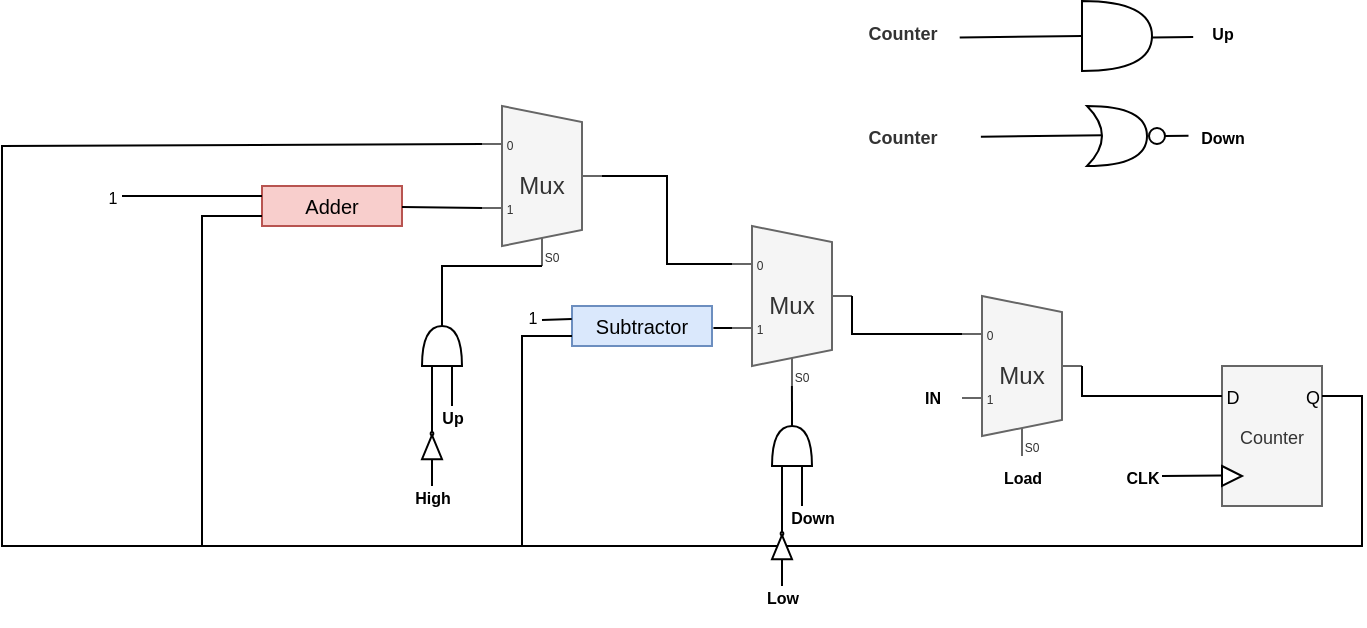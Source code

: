 <mxfile version="24.5.5" type="device">
  <diagram name="Page-1" id="cDqsURlm3kqTUiGrijYc">
    <mxGraphModel dx="842" dy="446" grid="1" gridSize="10" guides="1" tooltips="1" connect="1" arrows="1" fold="1" page="1" pageScale="1" pageWidth="850" pageHeight="1100" math="0" shadow="0">
      <root>
        <mxCell id="0" />
        <mxCell id="1" parent="0" />
        <mxCell id="4wRRyNsoWkF-4CCvMTkh-2" value="&lt;font style=&quot;font-size: 9px;&quot;&gt;Counter&lt;/font&gt;" style="rounded=0;whiteSpace=wrap;html=1;fillColor=#f5f5f5;fontColor=#333333;strokeColor=#666666;" vertex="1" parent="1">
          <mxGeometry x="640" y="330" width="50" height="70" as="geometry" />
        </mxCell>
        <mxCell id="4wRRyNsoWkF-4CCvMTkh-3" value="" style="triangle;whiteSpace=wrap;html=1;" vertex="1" parent="1">
          <mxGeometry x="640" y="380" width="10" height="10" as="geometry" />
        </mxCell>
        <mxCell id="4wRRyNsoWkF-4CCvMTkh-5" value="" style="endArrow=none;html=1;rounded=0;endFill=0;" edge="1" parent="1">
          <mxGeometry width="50" height="50" relative="1" as="geometry">
            <mxPoint x="610" y="385" as="sourcePoint" />
            <mxPoint x="640" y="384.8" as="targetPoint" />
          </mxGeometry>
        </mxCell>
        <mxCell id="4wRRyNsoWkF-4CCvMTkh-6" value="&lt;font style=&quot;font-size: 8px;&quot;&gt;CLK&lt;/font&gt;" style="text;html=1;align=center;verticalAlign=middle;resizable=0;points=[];autosize=1;strokeColor=none;fillColor=none;fontStyle=1" vertex="1" parent="1">
          <mxGeometry x="580" y="370" width="40" height="30" as="geometry" />
        </mxCell>
        <mxCell id="4wRRyNsoWkF-4CCvMTkh-7" value="&lt;font style=&quot;font-size: 9px;&quot;&gt;Q&lt;/font&gt;" style="text;html=1;align=center;verticalAlign=middle;resizable=0;points=[];autosize=1;strokeColor=none;fillColor=none;" vertex="1" parent="1">
          <mxGeometry x="670" y="330" width="30" height="30" as="geometry" />
        </mxCell>
        <mxCell id="4wRRyNsoWkF-4CCvMTkh-8" value="&lt;font style=&quot;font-size: 9px;&quot;&gt;D&lt;/font&gt;" style="text;html=1;align=center;verticalAlign=middle;resizable=0;points=[];autosize=1;strokeColor=none;fillColor=none;" vertex="1" parent="1">
          <mxGeometry x="630" y="330" width="30" height="30" as="geometry" />
        </mxCell>
        <mxCell id="4wRRyNsoWkF-4CCvMTkh-9" value="Mux" style="shadow=0;dashed=0;align=center;html=1;strokeWidth=1;shape=mxgraph.electrical.abstract.mux2;whiteSpace=wrap;fillColor=#f5f5f5;fontColor=#333333;strokeColor=#666666;" vertex="1" parent="1">
          <mxGeometry x="510" y="295" width="60" height="80" as="geometry" />
        </mxCell>
        <mxCell id="4wRRyNsoWkF-4CCvMTkh-11" value="Mux" style="shadow=0;dashed=0;align=center;html=1;strokeWidth=1;shape=mxgraph.electrical.abstract.mux2;whiteSpace=wrap;fillColor=#f5f5f5;fontColor=#333333;strokeColor=#666666;" vertex="1" parent="1">
          <mxGeometry x="395" y="260" width="60" height="80" as="geometry" />
        </mxCell>
        <mxCell id="4wRRyNsoWkF-4CCvMTkh-12" value="&lt;font style=&quot;font-size: 8px;&quot;&gt;IN&lt;/font&gt;" style="text;html=1;align=center;verticalAlign=middle;resizable=0;points=[];autosize=1;strokeColor=none;fillColor=none;fontStyle=1" vertex="1" parent="1">
          <mxGeometry x="480" y="330" width="30" height="30" as="geometry" />
        </mxCell>
        <mxCell id="4wRRyNsoWkF-4CCvMTkh-14" value="" style="endArrow=none;html=1;rounded=0;entryX=1;entryY=0.5;entryDx=0;entryDy=-5;entryPerimeter=0;exitX=0;exitY=0.2;exitDx=0;exitDy=3;exitPerimeter=0;" edge="1" parent="1" source="4wRRyNsoWkF-4CCvMTkh-9" target="4wRRyNsoWkF-4CCvMTkh-11">
          <mxGeometry width="50" height="50" relative="1" as="geometry">
            <mxPoint x="540" y="320" as="sourcePoint" />
            <mxPoint x="590" y="270" as="targetPoint" />
            <Array as="points">
              <mxPoint x="455" y="314" />
            </Array>
          </mxGeometry>
        </mxCell>
        <mxCell id="4wRRyNsoWkF-4CCvMTkh-15" value="&lt;font style=&quot;font-size: 8px;&quot;&gt;Load&lt;/font&gt;" style="text;html=1;align=center;verticalAlign=middle;resizable=0;points=[];autosize=1;strokeColor=none;fillColor=none;fontStyle=1" vertex="1" parent="1">
          <mxGeometry x="520" y="370" width="40" height="30" as="geometry" />
        </mxCell>
        <mxCell id="4wRRyNsoWkF-4CCvMTkh-18" value="" style="endArrow=none;html=1;rounded=0;exitX=1;exitY=0.5;exitDx=0;exitDy=-5;exitPerimeter=0;entryX=0.333;entryY=0.5;entryDx=0;entryDy=0;entryPerimeter=0;" edge="1" parent="1" source="4wRRyNsoWkF-4CCvMTkh-9" target="4wRRyNsoWkF-4CCvMTkh-8">
          <mxGeometry width="50" height="50" relative="1" as="geometry">
            <mxPoint x="590" y="390" as="sourcePoint" />
            <mxPoint x="640" y="340" as="targetPoint" />
            <Array as="points">
              <mxPoint x="570" y="345" />
              <mxPoint x="610" y="345" />
            </Array>
          </mxGeometry>
        </mxCell>
        <mxCell id="4wRRyNsoWkF-4CCvMTkh-19" value="&lt;span style=&quot;font-size: 8px;&quot;&gt;Down&lt;/span&gt;" style="text;html=1;align=center;verticalAlign=middle;resizable=0;points=[];autosize=1;strokeColor=none;fillColor=none;fontStyle=1" vertex="1" parent="1">
          <mxGeometry x="415" y="390" width="40" height="30" as="geometry" />
        </mxCell>
        <mxCell id="4wRRyNsoWkF-4CCvMTkh-20" value="&lt;font style=&quot;font-size: 10px;&quot;&gt;Subtractor&lt;/font&gt;" style="rounded=0;whiteSpace=wrap;html=1;fillColor=#dae8fc;strokeColor=#6c8ebf;" vertex="1" parent="1">
          <mxGeometry x="315" y="300" width="70" height="20" as="geometry" />
        </mxCell>
        <mxCell id="4wRRyNsoWkF-4CCvMTkh-23" style="edgeStyle=orthogonalEdgeStyle;rounded=0;orthogonalLoop=1;jettySize=auto;html=1;exitX=0;exitY=0.6;exitDx=0;exitDy=3;exitPerimeter=0;entryX=1.01;entryY=0.584;entryDx=0;entryDy=0;entryPerimeter=0;endArrow=none;endFill=0;" edge="1" parent="1" source="4wRRyNsoWkF-4CCvMTkh-11" target="4wRRyNsoWkF-4CCvMTkh-20">
          <mxGeometry relative="1" as="geometry" />
        </mxCell>
        <mxCell id="4wRRyNsoWkF-4CCvMTkh-24" value="" style="endArrow=none;html=1;rounded=0;exitX=0.667;exitY=0.667;exitDx=0;exitDy=0;exitPerimeter=0;entryX=0;entryY=0.75;entryDx=0;entryDy=0;" edge="1" parent="1" target="4wRRyNsoWkF-4CCvMTkh-20">
          <mxGeometry width="50" height="50" relative="1" as="geometry">
            <mxPoint x="690.0" y="345.01" as="sourcePoint" />
            <mxPoint x="290" y="310" as="targetPoint" />
            <Array as="points">
              <mxPoint x="710" y="345" />
              <mxPoint x="710" y="420" />
              <mxPoint x="290" y="420" />
              <mxPoint x="290" y="315" />
            </Array>
          </mxGeometry>
        </mxCell>
        <mxCell id="4wRRyNsoWkF-4CCvMTkh-26" value="" style="endArrow=none;html=1;rounded=0;entryX=-0.002;entryY=0.325;entryDx=0;entryDy=0;entryPerimeter=0;" edge="1" parent="1" target="4wRRyNsoWkF-4CCvMTkh-20">
          <mxGeometry width="50" height="50" relative="1" as="geometry">
            <mxPoint x="300" y="307" as="sourcePoint" />
            <mxPoint x="280" y="300" as="targetPoint" />
          </mxGeometry>
        </mxCell>
        <mxCell id="4wRRyNsoWkF-4CCvMTkh-27" value="&lt;font style=&quot;font-size: 8px;&quot;&gt;1&lt;/font&gt;" style="text;html=1;align=center;verticalAlign=middle;resizable=0;points=[];autosize=1;strokeColor=none;fillColor=none;" vertex="1" parent="1">
          <mxGeometry x="280" y="290" width="30" height="30" as="geometry" />
        </mxCell>
        <mxCell id="4wRRyNsoWkF-4CCvMTkh-29" value="Mux" style="shadow=0;dashed=0;align=center;html=1;strokeWidth=1;shape=mxgraph.electrical.abstract.mux2;whiteSpace=wrap;fillColor=#f5f5f5;fontColor=#333333;strokeColor=#666666;" vertex="1" parent="1">
          <mxGeometry x="270" y="200" width="60" height="80" as="geometry" />
        </mxCell>
        <mxCell id="4wRRyNsoWkF-4CCvMTkh-31" style="edgeStyle=orthogonalEdgeStyle;rounded=0;orthogonalLoop=1;jettySize=auto;html=1;exitX=1;exitY=0.5;exitDx=0;exitDy=-5;exitPerimeter=0;entryX=0;entryY=0.2;entryDx=0;entryDy=3;entryPerimeter=0;endArrow=none;endFill=0;" edge="1" parent="1" source="4wRRyNsoWkF-4CCvMTkh-29" target="4wRRyNsoWkF-4CCvMTkh-11">
          <mxGeometry relative="1" as="geometry" />
        </mxCell>
        <mxCell id="4wRRyNsoWkF-4CCvMTkh-32" value="&lt;span style=&quot;font-size: 8px;&quot;&gt;Up&lt;/span&gt;" style="text;html=1;align=center;verticalAlign=middle;resizable=0;points=[];autosize=1;strokeColor=none;fillColor=none;fontStyle=1" vertex="1" parent="1">
          <mxGeometry x="240" y="340" width="30" height="30" as="geometry" />
        </mxCell>
        <mxCell id="4wRRyNsoWkF-4CCvMTkh-34" value="&lt;font style=&quot;font-size: 10px;&quot;&gt;Adder&lt;/font&gt;" style="rounded=0;whiteSpace=wrap;html=1;fillColor=#f8cecc;strokeColor=#b85450;" vertex="1" parent="1">
          <mxGeometry x="160" y="240" width="70" height="20" as="geometry" />
        </mxCell>
        <mxCell id="4wRRyNsoWkF-4CCvMTkh-36" value="" style="endArrow=none;html=1;rounded=0;entryX=0;entryY=0.6;entryDx=0;entryDy=3;entryPerimeter=0;" edge="1" parent="1" target="4wRRyNsoWkF-4CCvMTkh-29">
          <mxGeometry width="50" height="50" relative="1" as="geometry">
            <mxPoint x="230" y="250.451" as="sourcePoint" />
            <mxPoint x="310" y="240" as="targetPoint" />
          </mxGeometry>
        </mxCell>
        <mxCell id="4wRRyNsoWkF-4CCvMTkh-37" value="" style="endArrow=none;html=1;rounded=0;exitX=0;exitY=0.75;exitDx=0;exitDy=0;" edge="1" parent="1" source="4wRRyNsoWkF-4CCvMTkh-34">
          <mxGeometry width="50" height="50" relative="1" as="geometry">
            <mxPoint x="200" y="470" as="sourcePoint" />
            <mxPoint x="290" y="420" as="targetPoint" />
            <Array as="points">
              <mxPoint x="150" y="255" />
              <mxPoint x="130" y="255" />
              <mxPoint x="130" y="420" />
            </Array>
          </mxGeometry>
        </mxCell>
        <mxCell id="4wRRyNsoWkF-4CCvMTkh-38" value="" style="endArrow=none;html=1;rounded=0;entryX=0;entryY=0.25;entryDx=0;entryDy=0;" edge="1" parent="1" target="4wRRyNsoWkF-4CCvMTkh-34">
          <mxGeometry width="50" height="50" relative="1" as="geometry">
            <mxPoint x="90" y="245" as="sourcePoint" />
            <mxPoint x="140" y="249.86" as="targetPoint" />
          </mxGeometry>
        </mxCell>
        <mxCell id="4wRRyNsoWkF-4CCvMTkh-39" value="&lt;font style=&quot;font-size: 8px;&quot;&gt;1&lt;/font&gt;" style="text;html=1;align=center;verticalAlign=middle;resizable=0;points=[];autosize=1;strokeColor=none;fillColor=none;" vertex="1" parent="1">
          <mxGeometry x="70" y="230" width="30" height="30" as="geometry" />
        </mxCell>
        <mxCell id="4wRRyNsoWkF-4CCvMTkh-40" value="" style="endArrow=none;html=1;rounded=0;exitX=0;exitY=0.2;exitDx=0;exitDy=3;exitPerimeter=0;" edge="1" parent="1" source="4wRRyNsoWkF-4CCvMTkh-29">
          <mxGeometry width="50" height="50" relative="1" as="geometry">
            <mxPoint x="80" y="470" as="sourcePoint" />
            <mxPoint x="130" y="420" as="targetPoint" />
            <Array as="points">
              <mxPoint x="30" y="220" />
              <mxPoint x="30" y="420" />
            </Array>
          </mxGeometry>
        </mxCell>
        <mxCell id="4wRRyNsoWkF-4CCvMTkh-41" value="" style="shape=or;whiteSpace=wrap;html=1;direction=north;" vertex="1" parent="1">
          <mxGeometry x="415" y="360" width="20" height="20" as="geometry" />
        </mxCell>
        <mxCell id="4wRRyNsoWkF-4CCvMTkh-42" value="" style="endArrow=none;html=1;rounded=0;entryX=0;entryY=0.75;entryDx=0;entryDy=0;entryPerimeter=0;" edge="1" parent="1" target="4wRRyNsoWkF-4CCvMTkh-41">
          <mxGeometry width="50" height="50" relative="1" as="geometry">
            <mxPoint x="430" y="400" as="sourcePoint" />
            <mxPoint x="540" y="450" as="targetPoint" />
          </mxGeometry>
        </mxCell>
        <mxCell id="4wRRyNsoWkF-4CCvMTkh-43" value="" style="endArrow=none;html=1;rounded=0;entryX=0.333;entryY=1;entryDx=10;entryDy=0;entryPerimeter=0;exitX=1;exitY=0.5;exitDx=0;exitDy=0;exitPerimeter=0;" edge="1" parent="1" source="4wRRyNsoWkF-4CCvMTkh-41" target="4wRRyNsoWkF-4CCvMTkh-11">
          <mxGeometry width="50" height="50" relative="1" as="geometry">
            <mxPoint x="370" y="390" as="sourcePoint" />
            <mxPoint x="420" y="340" as="targetPoint" />
          </mxGeometry>
        </mxCell>
        <mxCell id="4wRRyNsoWkF-4CCvMTkh-44" value="" style="endArrow=none;html=1;rounded=0;entryX=0;entryY=0.25;entryDx=0;entryDy=0;entryPerimeter=0;exitX=0.125;exitY=0.333;exitDx=0;exitDy=0;exitPerimeter=0;" edge="1" parent="1" source="4wRRyNsoWkF-4CCvMTkh-19" target="4wRRyNsoWkF-4CCvMTkh-41">
          <mxGeometry width="50" height="50" relative="1" as="geometry">
            <mxPoint x="425" y="400" as="sourcePoint" />
            <mxPoint x="425" y="380" as="targetPoint" />
          </mxGeometry>
        </mxCell>
        <mxCell id="4wRRyNsoWkF-4CCvMTkh-45" value="" style="verticalLabelPosition=bottom;shadow=0;dashed=0;align=center;html=1;verticalAlign=top;shape=mxgraph.electrical.logic_gates.inverter_2;direction=north;" vertex="1" parent="1">
          <mxGeometry x="415" y="410" width="10" height="20" as="geometry" />
        </mxCell>
        <mxCell id="4wRRyNsoWkF-4CCvMTkh-47" value="" style="endArrow=none;html=1;rounded=0;exitX=0.125;exitY=0.667;exitDx=0;exitDy=0;exitPerimeter=0;" edge="1" parent="1" source="4wRRyNsoWkF-4CCvMTkh-19">
          <mxGeometry width="50" height="50" relative="1" as="geometry">
            <mxPoint x="370" y="450" as="sourcePoint" />
            <mxPoint x="420" y="400" as="targetPoint" />
          </mxGeometry>
        </mxCell>
        <mxCell id="4wRRyNsoWkF-4CCvMTkh-48" value="" style="endArrow=none;html=1;rounded=0;" edge="1" parent="1">
          <mxGeometry width="50" height="50" relative="1" as="geometry">
            <mxPoint x="420" y="440" as="sourcePoint" />
            <mxPoint x="420" y="430" as="targetPoint" />
          </mxGeometry>
        </mxCell>
        <mxCell id="4wRRyNsoWkF-4CCvMTkh-49" value="&lt;span style=&quot;font-size: 8px;&quot;&gt;Low&lt;/span&gt;" style="text;html=1;align=center;verticalAlign=middle;resizable=0;points=[];autosize=1;strokeColor=none;fillColor=none;fontStyle=1" vertex="1" parent="1">
          <mxGeometry x="400" y="430" width="40" height="30" as="geometry" />
        </mxCell>
        <mxCell id="4wRRyNsoWkF-4CCvMTkh-51" value="" style="shape=or;whiteSpace=wrap;html=1;direction=north;" vertex="1" parent="1">
          <mxGeometry x="240" y="310" width="20" height="20" as="geometry" />
        </mxCell>
        <mxCell id="4wRRyNsoWkF-4CCvMTkh-52" value="" style="endArrow=none;html=1;rounded=0;entryX=0;entryY=0.75;entryDx=0;entryDy=0;entryPerimeter=0;" edge="1" parent="1" target="4wRRyNsoWkF-4CCvMTkh-51">
          <mxGeometry width="50" height="50" relative="1" as="geometry">
            <mxPoint x="255" y="350" as="sourcePoint" />
            <mxPoint x="365" y="400" as="targetPoint" />
          </mxGeometry>
        </mxCell>
        <mxCell id="4wRRyNsoWkF-4CCvMTkh-53" value="" style="endArrow=none;html=1;rounded=0;entryX=0;entryY=0.25;entryDx=0;entryDy=0;entryPerimeter=0;exitX=0.125;exitY=0.333;exitDx=0;exitDy=0;exitPerimeter=0;" edge="1" parent="1" target="4wRRyNsoWkF-4CCvMTkh-51">
          <mxGeometry width="50" height="50" relative="1" as="geometry">
            <mxPoint x="245" y="349.99" as="sourcePoint" />
            <mxPoint x="250" y="330" as="targetPoint" />
          </mxGeometry>
        </mxCell>
        <mxCell id="4wRRyNsoWkF-4CCvMTkh-54" value="" style="verticalLabelPosition=bottom;shadow=0;dashed=0;align=center;html=1;verticalAlign=top;shape=mxgraph.electrical.logic_gates.inverter_2;direction=north;" vertex="1" parent="1">
          <mxGeometry x="240" y="360" width="10" height="20" as="geometry" />
        </mxCell>
        <mxCell id="4wRRyNsoWkF-4CCvMTkh-55" value="" style="endArrow=none;html=1;rounded=0;exitX=0.125;exitY=0.667;exitDx=0;exitDy=0;exitPerimeter=0;" edge="1" parent="1">
          <mxGeometry width="50" height="50" relative="1" as="geometry">
            <mxPoint x="245" y="360.01" as="sourcePoint" />
            <mxPoint x="245" y="350" as="targetPoint" />
          </mxGeometry>
        </mxCell>
        <mxCell id="4wRRyNsoWkF-4CCvMTkh-56" value="" style="endArrow=none;html=1;rounded=0;" edge="1" parent="1">
          <mxGeometry width="50" height="50" relative="1" as="geometry">
            <mxPoint x="245" y="390" as="sourcePoint" />
            <mxPoint x="245" y="380" as="targetPoint" />
          </mxGeometry>
        </mxCell>
        <mxCell id="4wRRyNsoWkF-4CCvMTkh-57" value="&lt;span style=&quot;font-size: 8px;&quot;&gt;High&lt;/span&gt;" style="text;html=1;align=center;verticalAlign=middle;resizable=0;points=[];autosize=1;strokeColor=none;fillColor=none;fontStyle=1" vertex="1" parent="1">
          <mxGeometry x="225" y="380" width="40" height="30" as="geometry" />
        </mxCell>
        <mxCell id="4wRRyNsoWkF-4CCvMTkh-58" value="" style="endArrow=none;html=1;rounded=0;" edge="1" parent="1">
          <mxGeometry width="50" height="50" relative="1" as="geometry">
            <mxPoint x="250" y="310" as="sourcePoint" />
            <mxPoint x="300" y="280" as="targetPoint" />
            <Array as="points">
              <mxPoint x="250" y="280" />
            </Array>
          </mxGeometry>
        </mxCell>
        <mxCell id="4wRRyNsoWkF-4CCvMTkh-60" value="&lt;span style=&quot;font-size: 8px;&quot;&gt;Up&lt;/span&gt;" style="text;html=1;align=center;verticalAlign=middle;resizable=0;points=[];autosize=1;strokeColor=none;fillColor=none;fontStyle=1" vertex="1" parent="1">
          <mxGeometry x="625" y="147.5" width="30" height="30" as="geometry" />
        </mxCell>
        <mxCell id="4wRRyNsoWkF-4CCvMTkh-61" value="" style="shape=or;whiteSpace=wrap;html=1;" vertex="1" parent="1">
          <mxGeometry x="570" y="147.5" width="35" height="35" as="geometry" />
        </mxCell>
        <mxCell id="4wRRyNsoWkF-4CCvMTkh-62" value="" style="endArrow=none;html=1;rounded=0;exitX=0.02;exitY=0.6;exitDx=0;exitDy=0;exitPerimeter=0;entryX=0.996;entryY=0.521;entryDx=0;entryDy=0;entryPerimeter=0;" edge="1" parent="1" source="4wRRyNsoWkF-4CCvMTkh-60" target="4wRRyNsoWkF-4CCvMTkh-61">
          <mxGeometry width="50" height="50" relative="1" as="geometry">
            <mxPoint x="585" y="220" as="sourcePoint" />
            <mxPoint x="605" y="165" as="targetPoint" />
          </mxGeometry>
        </mxCell>
        <mxCell id="4wRRyNsoWkF-4CCvMTkh-63" value="&lt;span style=&quot;color: rgb(51, 51, 51); font-size: 9px; text-wrap: wrap;&quot;&gt;Counter&lt;/span&gt;" style="text;html=1;align=center;verticalAlign=middle;resizable=0;points=[];autosize=1;strokeColor=none;fillColor=none;fontStyle=1" vertex="1" parent="1">
          <mxGeometry x="450" y="147.5" width="60" height="30" as="geometry" />
        </mxCell>
        <mxCell id="4wRRyNsoWkF-4CCvMTkh-64" value="" style="endArrow=none;html=1;rounded=0;entryX=0;entryY=0.5;entryDx=0;entryDy=0;entryPerimeter=0;exitX=0.981;exitY=0.607;exitDx=0;exitDy=0;exitPerimeter=0;" edge="1" parent="1" source="4wRRyNsoWkF-4CCvMTkh-63">
          <mxGeometry width="50" height="50" relative="1" as="geometry">
            <mxPoint x="515" y="220" as="sourcePoint" />
            <mxPoint x="570" y="165" as="targetPoint" />
          </mxGeometry>
        </mxCell>
        <mxCell id="4wRRyNsoWkF-4CCvMTkh-65" value="&lt;span style=&quot;font-size: 8px;&quot;&gt;Down&lt;/span&gt;" style="text;html=1;align=center;verticalAlign=middle;resizable=0;points=[];autosize=1;strokeColor=none;fillColor=none;fontStyle=1" vertex="1" parent="1">
          <mxGeometry x="620" y="200" width="40" height="30" as="geometry" />
        </mxCell>
        <mxCell id="4wRRyNsoWkF-4CCvMTkh-67" value="" style="endArrow=none;html=1;rounded=0;exitX=0.02;exitY=0.6;exitDx=0;exitDy=0;exitPerimeter=0;entryX=0.9;entryY=0.5;entryDx=0;entryDy=0;entryPerimeter=0;" edge="1" parent="1" target="4wRRyNsoWkF-4CCvMTkh-74">
          <mxGeometry width="50" height="50" relative="1" as="geometry">
            <mxPoint x="623.24" y="214.88" as="sourcePoint" />
            <mxPoint x="615" y="215" as="targetPoint" />
          </mxGeometry>
        </mxCell>
        <mxCell id="4wRRyNsoWkF-4CCvMTkh-68" value="&lt;span style=&quot;color: rgb(51, 51, 51); font-size: 9px; text-wrap: wrap;&quot;&gt;Counter&lt;/span&gt;" style="text;html=1;align=center;verticalAlign=middle;resizable=0;points=[];autosize=1;strokeColor=none;fillColor=none;fontStyle=1" vertex="1" parent="1">
          <mxGeometry x="450" y="200" width="60" height="30" as="geometry" />
        </mxCell>
        <mxCell id="4wRRyNsoWkF-4CCvMTkh-69" value="" style="endArrow=none;html=1;rounded=0;entryX=0;entryY=0.5;entryDx=0;entryDy=0;entryPerimeter=0;exitX=0.981;exitY=0.607;exitDx=0;exitDy=0;exitPerimeter=0;" edge="1" parent="1">
          <mxGeometry width="50" height="50" relative="1" as="geometry">
            <mxPoint x="519.43" y="215.35" as="sourcePoint" />
            <mxPoint x="580.57" y="214.64" as="targetPoint" />
          </mxGeometry>
        </mxCell>
        <mxCell id="4wRRyNsoWkF-4CCvMTkh-70" value="" style="shape=xor;whiteSpace=wrap;html=1;" vertex="1" parent="1">
          <mxGeometry x="572.5" y="200" width="30" height="30" as="geometry" />
        </mxCell>
        <mxCell id="4wRRyNsoWkF-4CCvMTkh-71" value="" style="shape=ellipse;fillColor=#0065FF;strokeColor=none;html=1;sketch=0;" vertex="1" parent="1">
          <mxGeometry x="595" y="230" width="10" as="geometry" />
        </mxCell>
        <mxCell id="4wRRyNsoWkF-4CCvMTkh-74" value="" style="verticalLabelPosition=bottom;shadow=0;dashed=0;align=center;html=1;verticalAlign=top;shape=mxgraph.electrical.logic_gates.inverting_contact;" vertex="1" parent="1">
          <mxGeometry x="602.5" y="210" width="10" height="10" as="geometry" />
        </mxCell>
      </root>
    </mxGraphModel>
  </diagram>
</mxfile>
